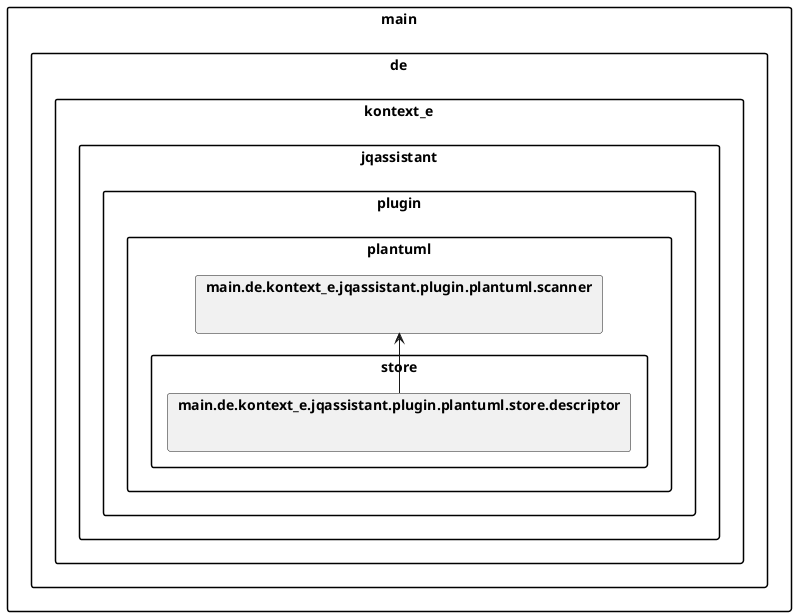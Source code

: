 @startuml

skinparam packageStyle rect

package main.de.kontext_e.jqassistant.plugin.plantuml.scanner {}
package main.de.kontext_e.jqassistant.plugin.plantuml.store.descriptor {}

main.de.kontext_e.jqassistant.plugin.plantuml.scanner <-- main.de.kontext_e.jqassistant.plugin.plantuml.store.descriptor

@enduml
